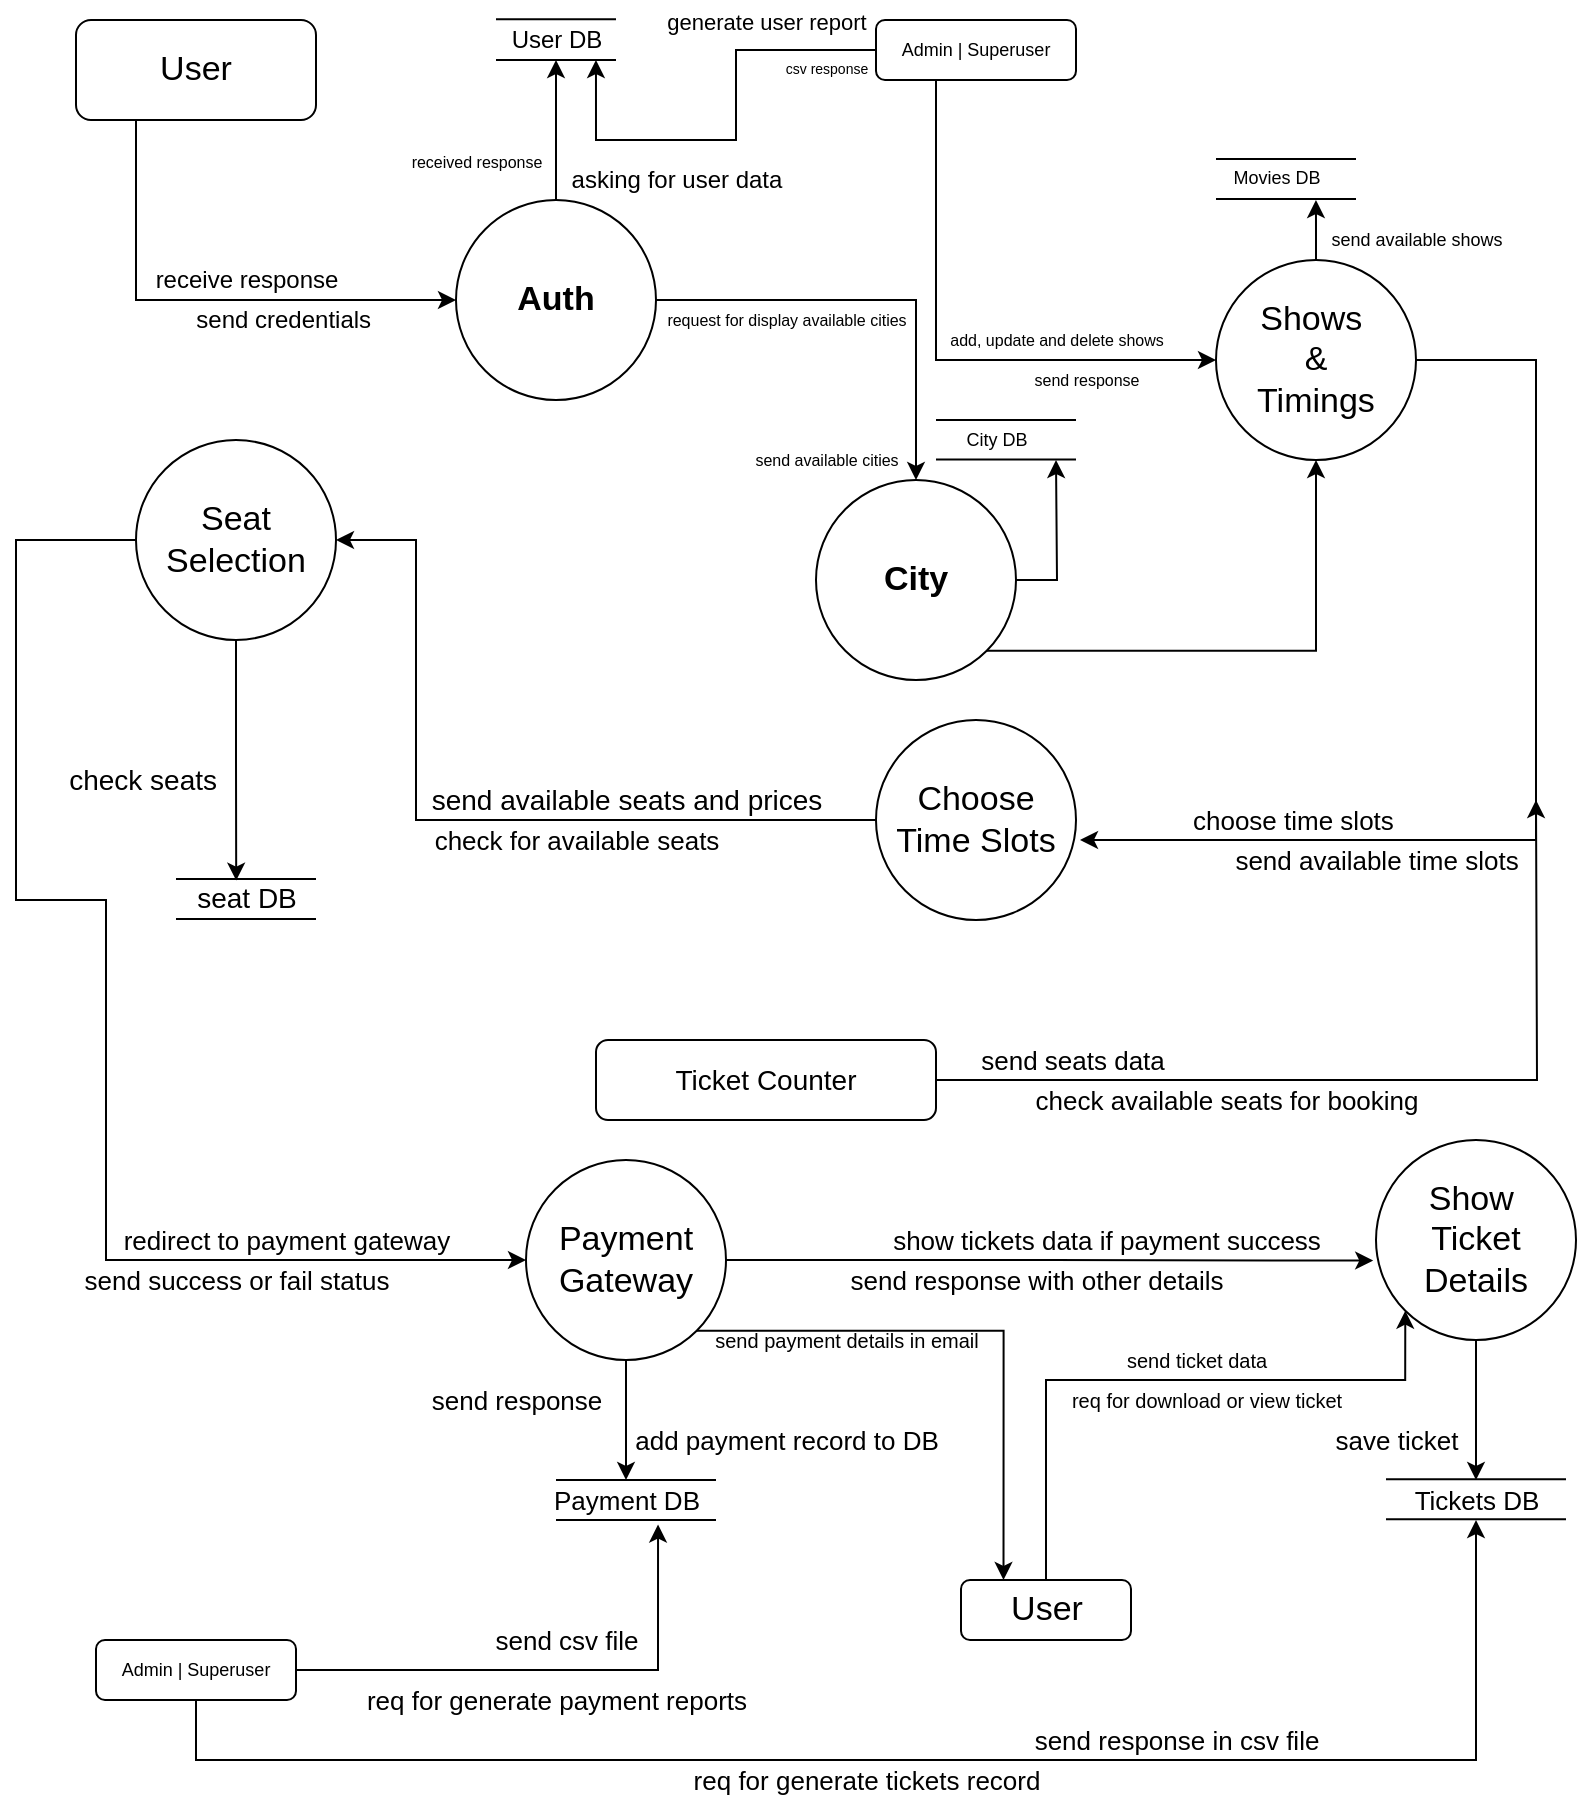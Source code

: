 <mxfile version="17.2.4" type="github">
  <diagram id="ON_uFstYy1kafic6odtV" name="Page-1">
    <mxGraphModel dx="1422" dy="851" grid="1" gridSize="10" guides="1" tooltips="1" connect="1" arrows="1" fold="1" page="1" pageScale="1" pageWidth="850" pageHeight="1100" math="0" shadow="0">
      <root>
        <mxCell id="0" />
        <mxCell id="1" parent="0" />
        <mxCell id="_phNsCbLZBcsNUAs6Ilp-49" style="edgeStyle=orthogonalEdgeStyle;rounded=0;orthogonalLoop=1;jettySize=auto;html=1;entryX=0;entryY=0.5;entryDx=0;entryDy=0;exitX=0.25;exitY=1;exitDx=0;exitDy=0;" edge="1" parent="1" source="_phNsCbLZBcsNUAs6Ilp-46" target="_phNsCbLZBcsNUAs6Ilp-48">
          <mxGeometry relative="1" as="geometry" />
        </mxCell>
        <mxCell id="_phNsCbLZBcsNUAs6Ilp-46" value="User" style="rounded=1;whiteSpace=wrap;html=1;fontSize=17;" vertex="1" parent="1">
          <mxGeometry x="80" y="90" width="120" height="50" as="geometry" />
        </mxCell>
        <mxCell id="_phNsCbLZBcsNUAs6Ilp-57" value="" style="edgeStyle=orthogonalEdgeStyle;rounded=0;orthogonalLoop=1;jettySize=auto;html=1;" edge="1" parent="1" source="_phNsCbLZBcsNUAs6Ilp-48" target="_phNsCbLZBcsNUAs6Ilp-55">
          <mxGeometry relative="1" as="geometry" />
        </mxCell>
        <mxCell id="_phNsCbLZBcsNUAs6Ilp-60" style="edgeStyle=orthogonalEdgeStyle;rounded=0;orthogonalLoop=1;jettySize=auto;html=1;fontSize=8;" edge="1" parent="1" source="_phNsCbLZBcsNUAs6Ilp-48" target="_phNsCbLZBcsNUAs6Ilp-52">
          <mxGeometry relative="1" as="geometry" />
        </mxCell>
        <mxCell id="_phNsCbLZBcsNUAs6Ilp-48" value="&lt;font style=&quot;font-size: 17px&quot;&gt;&lt;b&gt;Auth&lt;/b&gt;&lt;br&gt;&lt;/font&gt;" style="ellipse;whiteSpace=wrap;html=1;aspect=fixed;" vertex="1" parent="1">
          <mxGeometry x="270" y="180" width="100" height="100" as="geometry" />
        </mxCell>
        <mxCell id="_phNsCbLZBcsNUAs6Ilp-50" value="send credentials&amp;nbsp;" style="text;html=1;align=center;verticalAlign=middle;resizable=0;points=[];autosize=1;strokeColor=none;fillColor=none;" vertex="1" parent="1">
          <mxGeometry x="130" y="230" width="110" height="20" as="geometry" />
        </mxCell>
        <mxCell id="_phNsCbLZBcsNUAs6Ilp-51" value="receive response" style="text;html=1;align=center;verticalAlign=middle;resizable=0;points=[];autosize=1;strokeColor=none;fillColor=none;" vertex="1" parent="1">
          <mxGeometry x="110" y="210" width="110" height="20" as="geometry" />
        </mxCell>
        <mxCell id="_phNsCbLZBcsNUAs6Ilp-70" style="edgeStyle=orthogonalEdgeStyle;rounded=0;orthogonalLoop=1;jettySize=auto;html=1;fontSize=9;" edge="1" parent="1" source="_phNsCbLZBcsNUAs6Ilp-52">
          <mxGeometry relative="1" as="geometry">
            <mxPoint x="570" y="310" as="targetPoint" />
          </mxGeometry>
        </mxCell>
        <mxCell id="_phNsCbLZBcsNUAs6Ilp-73" style="edgeStyle=orthogonalEdgeStyle;rounded=0;orthogonalLoop=1;jettySize=auto;html=1;exitX=1;exitY=1;exitDx=0;exitDy=0;entryX=0.5;entryY=1;entryDx=0;entryDy=0;fontSize=9;" edge="1" parent="1" source="_phNsCbLZBcsNUAs6Ilp-52" target="_phNsCbLZBcsNUAs6Ilp-72">
          <mxGeometry relative="1" as="geometry" />
        </mxCell>
        <mxCell id="_phNsCbLZBcsNUAs6Ilp-52" value="&lt;font style=&quot;font-size: 17px&quot;&gt;&lt;b&gt;City&lt;/b&gt;&lt;br&gt;&lt;/font&gt;" style="ellipse;whiteSpace=wrap;html=1;aspect=fixed;" vertex="1" parent="1">
          <mxGeometry x="450" y="320" width="100" height="100" as="geometry" />
        </mxCell>
        <mxCell id="_phNsCbLZBcsNUAs6Ilp-53" value="" style="endArrow=none;html=1;rounded=0;" edge="1" parent="1">
          <mxGeometry width="50" height="50" relative="1" as="geometry">
            <mxPoint x="350" y="89.66" as="sourcePoint" />
            <mxPoint x="290" y="89.66" as="targetPoint" />
          </mxGeometry>
        </mxCell>
        <mxCell id="_phNsCbLZBcsNUAs6Ilp-54" value="" style="endArrow=none;html=1;rounded=0;" edge="1" parent="1">
          <mxGeometry width="50" height="50" relative="1" as="geometry">
            <mxPoint x="350" y="110" as="sourcePoint" />
            <mxPoint x="290" y="110" as="targetPoint" />
          </mxGeometry>
        </mxCell>
        <mxCell id="_phNsCbLZBcsNUAs6Ilp-55" value="User DB" style="text;html=1;align=center;verticalAlign=middle;resizable=0;points=[];autosize=1;strokeColor=none;fillColor=none;" vertex="1" parent="1">
          <mxGeometry x="290" y="90" width="60" height="20" as="geometry" />
        </mxCell>
        <mxCell id="_phNsCbLZBcsNUAs6Ilp-58" value="asking for user data" style="text;html=1;align=center;verticalAlign=middle;resizable=0;points=[];autosize=1;strokeColor=none;fillColor=none;" vertex="1" parent="1">
          <mxGeometry x="320" y="160" width="120" height="20" as="geometry" />
        </mxCell>
        <mxCell id="_phNsCbLZBcsNUAs6Ilp-59" value="&lt;font style=&quot;font-size: 8px&quot;&gt;received response&lt;/font&gt;" style="text;html=1;align=center;verticalAlign=middle;resizable=0;points=[];autosize=1;strokeColor=none;fillColor=none;" vertex="1" parent="1">
          <mxGeometry x="240" y="150" width="80" height="20" as="geometry" />
        </mxCell>
        <mxCell id="_phNsCbLZBcsNUAs6Ilp-62" value="request for display available cities" style="text;html=1;align=center;verticalAlign=middle;resizable=0;points=[];autosize=1;strokeColor=none;fillColor=none;fontSize=8;" vertex="1" parent="1">
          <mxGeometry x="370" y="230" width="130" height="20" as="geometry" />
        </mxCell>
        <mxCell id="_phNsCbLZBcsNUAs6Ilp-63" value="send available cities" style="text;html=1;align=center;verticalAlign=middle;resizable=0;points=[];autosize=1;strokeColor=none;fillColor=none;fontSize=8;" vertex="1" parent="1">
          <mxGeometry x="410" y="300" width="90" height="20" as="geometry" />
        </mxCell>
        <mxCell id="_phNsCbLZBcsNUAs6Ilp-64" value="" style="endArrow=none;html=1;rounded=0;fontSize=8;" edge="1" parent="1">
          <mxGeometry width="50" height="50" relative="1" as="geometry">
            <mxPoint x="510" y="290" as="sourcePoint" />
            <mxPoint x="580" y="290" as="targetPoint" />
          </mxGeometry>
        </mxCell>
        <mxCell id="_phNsCbLZBcsNUAs6Ilp-65" value="" style="endArrow=none;html=1;rounded=0;fontSize=8;" edge="1" parent="1">
          <mxGeometry width="50" height="50" relative="1" as="geometry">
            <mxPoint x="510" y="309.7" as="sourcePoint" />
            <mxPoint x="580" y="309.7" as="targetPoint" />
          </mxGeometry>
        </mxCell>
        <mxCell id="_phNsCbLZBcsNUAs6Ilp-66" value="&lt;font style=&quot;font-size: 9px&quot;&gt;City DB&lt;/font&gt;" style="text;html=1;align=center;verticalAlign=middle;resizable=0;points=[];autosize=1;strokeColor=none;fillColor=none;fontSize=8;" vertex="1" parent="1">
          <mxGeometry x="515" y="290" width="50" height="20" as="geometry" />
        </mxCell>
        <mxCell id="_phNsCbLZBcsNUAs6Ilp-78" style="edgeStyle=orthogonalEdgeStyle;rounded=0;orthogonalLoop=1;jettySize=auto;html=1;entryX=0.833;entryY=1.027;entryDx=0;entryDy=0;entryPerimeter=0;fontSize=9;" edge="1" parent="1" source="_phNsCbLZBcsNUAs6Ilp-72" target="_phNsCbLZBcsNUAs6Ilp-76">
          <mxGeometry relative="1" as="geometry" />
        </mxCell>
        <mxCell id="_phNsCbLZBcsNUAs6Ilp-106" style="edgeStyle=orthogonalEdgeStyle;rounded=0;orthogonalLoop=1;jettySize=auto;html=1;entryX=1.02;entryY=0.6;entryDx=0;entryDy=0;entryPerimeter=0;fontSize=13;" edge="1" parent="1" source="_phNsCbLZBcsNUAs6Ilp-72" target="_phNsCbLZBcsNUAs6Ilp-103">
          <mxGeometry relative="1" as="geometry">
            <Array as="points">
              <mxPoint x="810" y="260" />
              <mxPoint x="810" y="500" />
            </Array>
          </mxGeometry>
        </mxCell>
        <mxCell id="_phNsCbLZBcsNUAs6Ilp-72" value="&lt;font style=&quot;font-size: 17px&quot;&gt;Shows&amp;nbsp;&lt;br&gt;&amp;amp;&lt;br&gt;Timings&lt;br&gt;&lt;/font&gt;" style="ellipse;whiteSpace=wrap;html=1;aspect=fixed;" vertex="1" parent="1">
          <mxGeometry x="650" y="210" width="100" height="100" as="geometry" />
        </mxCell>
        <mxCell id="_phNsCbLZBcsNUAs6Ilp-74" value="" style="endArrow=none;html=1;rounded=0;fontSize=9;" edge="1" parent="1">
          <mxGeometry width="50" height="50" relative="1" as="geometry">
            <mxPoint x="650" y="159.46" as="sourcePoint" />
            <mxPoint x="720" y="159.46" as="targetPoint" />
          </mxGeometry>
        </mxCell>
        <mxCell id="_phNsCbLZBcsNUAs6Ilp-75" value="" style="endArrow=none;html=1;rounded=0;fontSize=9;" edge="1" parent="1">
          <mxGeometry width="50" height="50" relative="1" as="geometry">
            <mxPoint x="650" y="179.46" as="sourcePoint" />
            <mxPoint x="720" y="179.46" as="targetPoint" />
          </mxGeometry>
        </mxCell>
        <mxCell id="_phNsCbLZBcsNUAs6Ilp-76" value="Movies DB" style="text;html=1;align=center;verticalAlign=middle;resizable=0;points=[];autosize=1;strokeColor=none;fillColor=none;fontSize=9;" vertex="1" parent="1">
          <mxGeometry x="650" y="159.46" width="60" height="20" as="geometry" />
        </mxCell>
        <mxCell id="_phNsCbLZBcsNUAs6Ilp-79" value="send available shows" style="text;html=1;align=center;verticalAlign=middle;resizable=0;points=[];autosize=1;strokeColor=none;fillColor=none;fontSize=9;" vertex="1" parent="1">
          <mxGeometry x="700" y="190" width="100" height="20" as="geometry" />
        </mxCell>
        <mxCell id="_phNsCbLZBcsNUAs6Ilp-83" style="edgeStyle=orthogonalEdgeStyle;rounded=0;orthogonalLoop=1;jettySize=auto;html=1;entryX=0;entryY=0.5;entryDx=0;entryDy=0;fontSize=9;exitX=0.3;exitY=1;exitDx=0;exitDy=0;exitPerimeter=0;" edge="1" parent="1" source="_phNsCbLZBcsNUAs6Ilp-82" target="_phNsCbLZBcsNUAs6Ilp-72">
          <mxGeometry relative="1" as="geometry" />
        </mxCell>
        <mxCell id="_phNsCbLZBcsNUAs6Ilp-87" style="edgeStyle=orthogonalEdgeStyle;rounded=0;orthogonalLoop=1;jettySize=auto;html=1;fontSize=8;entryX=0.833;entryY=1;entryDx=0;entryDy=0;entryPerimeter=0;" edge="1" parent="1" source="_phNsCbLZBcsNUAs6Ilp-82" target="_phNsCbLZBcsNUAs6Ilp-55">
          <mxGeometry relative="1" as="geometry">
            <mxPoint x="340" y="120" as="targetPoint" />
            <Array as="points">
              <mxPoint x="410" y="105" />
              <mxPoint x="410" y="150" />
              <mxPoint x="340" y="150" />
            </Array>
          </mxGeometry>
        </mxCell>
        <mxCell id="_phNsCbLZBcsNUAs6Ilp-82" value="Admin | Superuser" style="rounded=1;whiteSpace=wrap;html=1;fontSize=9;" vertex="1" parent="1">
          <mxGeometry x="480" y="90" width="100" height="30" as="geometry" />
        </mxCell>
        <mxCell id="_phNsCbLZBcsNUAs6Ilp-84" value="&lt;font style=&quot;font-size: 8px&quot;&gt;add, update and delete shows&lt;/font&gt;" style="text;html=1;align=center;verticalAlign=middle;resizable=0;points=[];autosize=1;strokeColor=none;fillColor=none;fontSize=9;" vertex="1" parent="1">
          <mxGeometry x="510" y="240" width="120" height="20" as="geometry" />
        </mxCell>
        <mxCell id="_phNsCbLZBcsNUAs6Ilp-86" value="&lt;font style=&quot;font-size: 8px&quot;&gt;send response&lt;/font&gt;" style="text;html=1;align=center;verticalAlign=middle;resizable=0;points=[];autosize=1;strokeColor=none;fillColor=none;fontSize=9;" vertex="1" parent="1">
          <mxGeometry x="550" y="260" width="70" height="20" as="geometry" />
        </mxCell>
        <mxCell id="_phNsCbLZBcsNUAs6Ilp-99" style="edgeStyle=orthogonalEdgeStyle;rounded=0;orthogonalLoop=1;jettySize=auto;html=1;entryX=0.43;entryY=0.042;entryDx=0;entryDy=0;entryPerimeter=0;fontSize=14;exitX=0.5;exitY=1;exitDx=0;exitDy=0;" edge="1" parent="1" source="_phNsCbLZBcsNUAs6Ilp-88" target="_phNsCbLZBcsNUAs6Ilp-95">
          <mxGeometry relative="1" as="geometry" />
        </mxCell>
        <mxCell id="_phNsCbLZBcsNUAs6Ilp-110" style="edgeStyle=orthogonalEdgeStyle;rounded=0;orthogonalLoop=1;jettySize=auto;html=1;entryX=0;entryY=0.5;entryDx=0;entryDy=0;fontSize=13;" edge="1" parent="1" source="_phNsCbLZBcsNUAs6Ilp-88" target="_phNsCbLZBcsNUAs6Ilp-109">
          <mxGeometry relative="1" as="geometry">
            <Array as="points">
              <mxPoint x="50" y="350" />
              <mxPoint x="50" y="530" />
              <mxPoint x="95" y="530" />
              <mxPoint x="95" y="710" />
            </Array>
          </mxGeometry>
        </mxCell>
        <mxCell id="_phNsCbLZBcsNUAs6Ilp-88" value="&lt;font style=&quot;font-size: 17px&quot;&gt;Seat Selection&lt;br&gt;&lt;/font&gt;" style="ellipse;whiteSpace=wrap;html=1;aspect=fixed;" vertex="1" parent="1">
          <mxGeometry x="110" y="300" width="100" height="100" as="geometry" />
        </mxCell>
        <mxCell id="_phNsCbLZBcsNUAs6Ilp-90" value="&lt;font style=&quot;font-size: 13px&quot;&gt;check for available seats&lt;/font&gt;" style="text;html=1;align=center;verticalAlign=middle;resizable=0;points=[];autosize=1;strokeColor=none;fillColor=none;fontSize=8;" vertex="1" parent="1">
          <mxGeometry x="250" y="490" width="160" height="20" as="geometry" />
        </mxCell>
        <mxCell id="_phNsCbLZBcsNUAs6Ilp-91" value="&lt;font style=&quot;font-size: 14px&quot;&gt;send available seats and prices&lt;/font&gt;" style="text;html=1;align=center;verticalAlign=middle;resizable=0;points=[];autosize=1;strokeColor=none;fillColor=none;fontSize=11;" vertex="1" parent="1">
          <mxGeometry x="250" y="470" width="210" height="20" as="geometry" />
        </mxCell>
        <mxCell id="_phNsCbLZBcsNUAs6Ilp-147" style="edgeStyle=orthogonalEdgeStyle;rounded=0;orthogonalLoop=1;jettySize=auto;html=1;fontSize=10;" edge="1" parent="1" source="_phNsCbLZBcsNUAs6Ilp-92">
          <mxGeometry relative="1" as="geometry">
            <mxPoint x="810" y="480" as="targetPoint" />
          </mxGeometry>
        </mxCell>
        <mxCell id="_phNsCbLZBcsNUAs6Ilp-92" value="Ticket Counter" style="rounded=1;whiteSpace=wrap;html=1;fontSize=14;" vertex="1" parent="1">
          <mxGeometry x="340" y="600" width="170" height="40" as="geometry" />
        </mxCell>
        <mxCell id="_phNsCbLZBcsNUAs6Ilp-94" value="" style="endArrow=none;html=1;rounded=0;fontSize=14;" edge="1" parent="1">
          <mxGeometry width="50" height="50" relative="1" as="geometry">
            <mxPoint x="130" y="519.47" as="sourcePoint" />
            <mxPoint x="200" y="519.47" as="targetPoint" />
          </mxGeometry>
        </mxCell>
        <mxCell id="_phNsCbLZBcsNUAs6Ilp-95" value="seat DB" style="text;html=1;align=center;verticalAlign=middle;resizable=0;points=[];autosize=1;strokeColor=none;fillColor=none;fontSize=14;" vertex="1" parent="1">
          <mxGeometry x="130" y="519.47" width="70" height="20" as="geometry" />
        </mxCell>
        <mxCell id="_phNsCbLZBcsNUAs6Ilp-97" value="" style="endArrow=none;html=1;rounded=0;fontSize=14;" edge="1" parent="1">
          <mxGeometry width="50" height="50" relative="1" as="geometry">
            <mxPoint x="130" y="539.47" as="sourcePoint" />
            <mxPoint x="200" y="539.47" as="targetPoint" />
          </mxGeometry>
        </mxCell>
        <mxCell id="_phNsCbLZBcsNUAs6Ilp-100" value="check seats&amp;nbsp;" style="text;html=1;align=center;verticalAlign=middle;resizable=0;points=[];autosize=1;strokeColor=none;fillColor=none;fontSize=14;" vertex="1" parent="1">
          <mxGeometry x="70" y="460" width="90" height="20" as="geometry" />
        </mxCell>
        <mxCell id="_phNsCbLZBcsNUAs6Ilp-101" value="&lt;font style=&quot;font-size: 13px&quot;&gt;check available seats for booking&lt;/font&gt;" style="text;html=1;align=center;verticalAlign=middle;resizable=0;points=[];autosize=1;strokeColor=none;fillColor=none;fontSize=14;" vertex="1" parent="1">
          <mxGeometry x="550" y="620" width="210" height="20" as="geometry" />
        </mxCell>
        <mxCell id="_phNsCbLZBcsNUAs6Ilp-102" value="send seats data" style="text;html=1;align=center;verticalAlign=middle;resizable=0;points=[];autosize=1;strokeColor=none;fillColor=none;fontSize=13;" vertex="1" parent="1">
          <mxGeometry x="522.5" y="600" width="110" height="20" as="geometry" />
        </mxCell>
        <mxCell id="_phNsCbLZBcsNUAs6Ilp-104" style="edgeStyle=orthogonalEdgeStyle;rounded=0;orthogonalLoop=1;jettySize=auto;html=1;entryX=1;entryY=0.5;entryDx=0;entryDy=0;fontSize=13;" edge="1" parent="1" source="_phNsCbLZBcsNUAs6Ilp-103" target="_phNsCbLZBcsNUAs6Ilp-88">
          <mxGeometry relative="1" as="geometry">
            <Array as="points">
              <mxPoint x="250" y="490" />
              <mxPoint x="250" y="350" />
            </Array>
          </mxGeometry>
        </mxCell>
        <mxCell id="_phNsCbLZBcsNUAs6Ilp-103" value="&lt;font style=&quot;font-size: 17px&quot;&gt;Choose&lt;br&gt;Time Slots&lt;br&gt;&lt;/font&gt;" style="ellipse;whiteSpace=wrap;html=1;aspect=fixed;" vertex="1" parent="1">
          <mxGeometry x="480" y="440" width="100" height="100" as="geometry" />
        </mxCell>
        <mxCell id="_phNsCbLZBcsNUAs6Ilp-107" value="choose time slots&amp;nbsp;" style="text;html=1;align=center;verticalAlign=middle;resizable=0;points=[];autosize=1;strokeColor=none;fillColor=none;fontSize=13;" vertex="1" parent="1">
          <mxGeometry x="630" y="480" width="120" height="20" as="geometry" />
        </mxCell>
        <mxCell id="_phNsCbLZBcsNUAs6Ilp-108" value="send available time slots" style="text;html=1;align=center;verticalAlign=middle;resizable=0;points=[];autosize=1;strokeColor=none;fillColor=none;fontSize=13;" vertex="1" parent="1">
          <mxGeometry x="650" y="500" width="160" height="20" as="geometry" />
        </mxCell>
        <mxCell id="_phNsCbLZBcsNUAs6Ilp-117" value="" style="edgeStyle=orthogonalEdgeStyle;rounded=0;orthogonalLoop=1;jettySize=auto;html=1;fontSize=13;" edge="1" parent="1" source="_phNsCbLZBcsNUAs6Ilp-109" target="_phNsCbLZBcsNUAs6Ilp-116">
          <mxGeometry relative="1" as="geometry" />
        </mxCell>
        <mxCell id="_phNsCbLZBcsNUAs6Ilp-121" style="edgeStyle=orthogonalEdgeStyle;rounded=0;orthogonalLoop=1;jettySize=auto;html=1;entryX=-0.014;entryY=0.603;entryDx=0;entryDy=0;entryPerimeter=0;fontSize=13;" edge="1" parent="1" source="_phNsCbLZBcsNUAs6Ilp-109" target="_phNsCbLZBcsNUAs6Ilp-120">
          <mxGeometry relative="1" as="geometry" />
        </mxCell>
        <mxCell id="_phNsCbLZBcsNUAs6Ilp-145" style="edgeStyle=orthogonalEdgeStyle;rounded=0;orthogonalLoop=1;jettySize=auto;html=1;exitX=1;exitY=1;exitDx=0;exitDy=0;entryX=0.25;entryY=0;entryDx=0;entryDy=0;fontSize=10;" edge="1" parent="1" source="_phNsCbLZBcsNUAs6Ilp-109" target="_phNsCbLZBcsNUAs6Ilp-141">
          <mxGeometry relative="1" as="geometry" />
        </mxCell>
        <mxCell id="_phNsCbLZBcsNUAs6Ilp-109" value="&lt;font style=&quot;font-size: 17px&quot;&gt;Payment&lt;br&gt;Gateway&lt;br&gt;&lt;/font&gt;" style="ellipse;whiteSpace=wrap;html=1;aspect=fixed;" vertex="1" parent="1">
          <mxGeometry x="305" y="660" width="100" height="100" as="geometry" />
        </mxCell>
        <mxCell id="_phNsCbLZBcsNUAs6Ilp-111" value="redirect to payment gateway" style="text;html=1;align=center;verticalAlign=middle;resizable=0;points=[];autosize=1;strokeColor=none;fillColor=none;fontSize=13;" vertex="1" parent="1">
          <mxGeometry x="95" y="690" width="180" height="20" as="geometry" />
        </mxCell>
        <mxCell id="_phNsCbLZBcsNUAs6Ilp-112" value="send success or fail status" style="text;html=1;align=center;verticalAlign=middle;resizable=0;points=[];autosize=1;strokeColor=none;fillColor=none;fontSize=13;" vertex="1" parent="1">
          <mxGeometry x="75" y="710" width="170" height="20" as="geometry" />
        </mxCell>
        <mxCell id="_phNsCbLZBcsNUAs6Ilp-114" value="" style="endArrow=none;html=1;rounded=0;fontSize=13;" edge="1" parent="1">
          <mxGeometry width="50" height="50" relative="1" as="geometry">
            <mxPoint x="320" y="840" as="sourcePoint" />
            <mxPoint x="400" y="840" as="targetPoint" />
          </mxGeometry>
        </mxCell>
        <mxCell id="_phNsCbLZBcsNUAs6Ilp-115" value="" style="endArrow=none;html=1;rounded=0;fontSize=13;" edge="1" parent="1">
          <mxGeometry width="50" height="50" relative="1" as="geometry">
            <mxPoint x="320" y="820.0" as="sourcePoint" />
            <mxPoint x="400" y="820.0" as="targetPoint" />
          </mxGeometry>
        </mxCell>
        <mxCell id="_phNsCbLZBcsNUAs6Ilp-116" value="Payment DB" style="text;html=1;align=center;verticalAlign=middle;resizable=0;points=[];autosize=1;strokeColor=none;fillColor=none;fontSize=13;" vertex="1" parent="1">
          <mxGeometry x="310" y="820" width="90" height="20" as="geometry" />
        </mxCell>
        <mxCell id="_phNsCbLZBcsNUAs6Ilp-118" value="add payment record to DB" style="text;html=1;align=center;verticalAlign=middle;resizable=0;points=[];autosize=1;strokeColor=none;fillColor=none;fontSize=13;" vertex="1" parent="1">
          <mxGeometry x="350" y="790" width="170" height="20" as="geometry" />
        </mxCell>
        <mxCell id="_phNsCbLZBcsNUAs6Ilp-119" value="send response" style="text;html=1;align=center;verticalAlign=middle;resizable=0;points=[];autosize=1;strokeColor=none;fillColor=none;fontSize=13;" vertex="1" parent="1">
          <mxGeometry x="250" y="770" width="100" height="20" as="geometry" />
        </mxCell>
        <mxCell id="_phNsCbLZBcsNUAs6Ilp-129" style="edgeStyle=orthogonalEdgeStyle;rounded=0;orthogonalLoop=1;jettySize=auto;html=1;fontSize=13;" edge="1" parent="1" source="_phNsCbLZBcsNUAs6Ilp-120" target="_phNsCbLZBcsNUAs6Ilp-126">
          <mxGeometry relative="1" as="geometry" />
        </mxCell>
        <mxCell id="_phNsCbLZBcsNUAs6Ilp-120" value="&lt;font style=&quot;font-size: 17px&quot;&gt;Show&amp;nbsp;&lt;br&gt;Ticket&lt;br&gt;Details&lt;br&gt;&lt;/font&gt;" style="ellipse;whiteSpace=wrap;html=1;aspect=fixed;" vertex="1" parent="1">
          <mxGeometry x="730" y="650" width="100" height="100" as="geometry" />
        </mxCell>
        <mxCell id="_phNsCbLZBcsNUAs6Ilp-122" value="show tickets data if payment success" style="text;html=1;align=center;verticalAlign=middle;resizable=0;points=[];autosize=1;strokeColor=none;fillColor=none;fontSize=13;" vertex="1" parent="1">
          <mxGeometry x="480" y="690" width="230" height="20" as="geometry" />
        </mxCell>
        <mxCell id="_phNsCbLZBcsNUAs6Ilp-123" value="send response with other details" style="text;html=1;align=center;verticalAlign=middle;resizable=0;points=[];autosize=1;strokeColor=none;fillColor=none;fontSize=13;" vertex="1" parent="1">
          <mxGeometry x="460" y="710" width="200" height="20" as="geometry" />
        </mxCell>
        <mxCell id="_phNsCbLZBcsNUAs6Ilp-125" value="" style="endArrow=none;html=1;rounded=0;fontSize=13;" edge="1" parent="1">
          <mxGeometry width="50" height="50" relative="1" as="geometry">
            <mxPoint x="735" y="839.63" as="sourcePoint" />
            <mxPoint x="825" y="839.63" as="targetPoint" />
          </mxGeometry>
        </mxCell>
        <mxCell id="_phNsCbLZBcsNUAs6Ilp-126" value="Tickets DB" style="text;html=1;align=center;verticalAlign=middle;resizable=0;points=[];autosize=1;strokeColor=none;fillColor=none;fontSize=13;" vertex="1" parent="1">
          <mxGeometry x="740" y="820" width="80" height="20" as="geometry" />
        </mxCell>
        <mxCell id="_phNsCbLZBcsNUAs6Ilp-128" value="" style="endArrow=none;html=1;rounded=0;fontSize=13;" edge="1" parent="1">
          <mxGeometry width="50" height="50" relative="1" as="geometry">
            <mxPoint x="735" y="819.63" as="sourcePoint" />
            <mxPoint x="825" y="819.63" as="targetPoint" />
          </mxGeometry>
        </mxCell>
        <mxCell id="_phNsCbLZBcsNUAs6Ilp-130" value="save ticket" style="text;html=1;align=center;verticalAlign=middle;resizable=0;points=[];autosize=1;strokeColor=none;fillColor=none;fontSize=13;" vertex="1" parent="1">
          <mxGeometry x="700" y="790" width="80" height="20" as="geometry" />
        </mxCell>
        <mxCell id="_phNsCbLZBcsNUAs6Ilp-132" style="edgeStyle=orthogonalEdgeStyle;rounded=0;orthogonalLoop=1;jettySize=auto;html=1;entryX=0.678;entryY=1.114;entryDx=0;entryDy=0;entryPerimeter=0;fontSize=13;" edge="1" parent="1" source="_phNsCbLZBcsNUAs6Ilp-131" target="_phNsCbLZBcsNUAs6Ilp-116">
          <mxGeometry relative="1" as="geometry" />
        </mxCell>
        <mxCell id="_phNsCbLZBcsNUAs6Ilp-135" style="edgeStyle=orthogonalEdgeStyle;rounded=0;orthogonalLoop=1;jettySize=auto;html=1;fontSize=13;" edge="1" parent="1" source="_phNsCbLZBcsNUAs6Ilp-131" target="_phNsCbLZBcsNUAs6Ilp-126">
          <mxGeometry relative="1" as="geometry">
            <Array as="points">
              <mxPoint x="140" y="960" />
              <mxPoint x="780" y="960" />
            </Array>
          </mxGeometry>
        </mxCell>
        <mxCell id="_phNsCbLZBcsNUAs6Ilp-131" value="Admin | Superuser" style="rounded=1;whiteSpace=wrap;html=1;fontSize=9;" vertex="1" parent="1">
          <mxGeometry x="90" y="900" width="100" height="30" as="geometry" />
        </mxCell>
        <mxCell id="_phNsCbLZBcsNUAs6Ilp-133" value="req for generate payment reports" style="text;html=1;align=center;verticalAlign=middle;resizable=0;points=[];autosize=1;strokeColor=none;fillColor=none;fontSize=13;" vertex="1" parent="1">
          <mxGeometry x="215" y="920" width="210" height="20" as="geometry" />
        </mxCell>
        <mxCell id="_phNsCbLZBcsNUAs6Ilp-134" value="send csv file" style="text;html=1;align=center;verticalAlign=middle;resizable=0;points=[];autosize=1;strokeColor=none;fillColor=none;fontSize=13;" vertex="1" parent="1">
          <mxGeometry x="280" y="890" width="90" height="20" as="geometry" />
        </mxCell>
        <mxCell id="_phNsCbLZBcsNUAs6Ilp-136" value="req for generate tickets record" style="text;html=1;align=center;verticalAlign=middle;resizable=0;points=[];autosize=1;strokeColor=none;fillColor=none;fontSize=13;" vertex="1" parent="1">
          <mxGeometry x="380" y="960" width="190" height="20" as="geometry" />
        </mxCell>
        <mxCell id="_phNsCbLZBcsNUAs6Ilp-137" value="send response in csv file" style="text;html=1;align=center;verticalAlign=middle;resizable=0;points=[];autosize=1;strokeColor=none;fillColor=none;fontSize=13;" vertex="1" parent="1">
          <mxGeometry x="550" y="940" width="160" height="20" as="geometry" />
        </mxCell>
        <mxCell id="_phNsCbLZBcsNUAs6Ilp-138" value="&lt;font style=&quot;font-size: 11px&quot;&gt;generate user report&lt;/font&gt;" style="text;html=1;align=center;verticalAlign=middle;resizable=0;points=[];autosize=1;strokeColor=none;fillColor=none;fontSize=13;" vertex="1" parent="1">
          <mxGeometry x="365" y="80" width="120" height="20" as="geometry" />
        </mxCell>
        <mxCell id="_phNsCbLZBcsNUAs6Ilp-140" value="csv response" style="text;html=1;align=center;verticalAlign=middle;resizable=0;points=[];autosize=1;strokeColor=none;fillColor=none;fontSize=7;" vertex="1" parent="1">
          <mxGeometry x="425" y="110" width="60" height="10" as="geometry" />
        </mxCell>
        <mxCell id="_phNsCbLZBcsNUAs6Ilp-142" style="edgeStyle=orthogonalEdgeStyle;rounded=0;orthogonalLoop=1;jettySize=auto;html=1;entryX=0;entryY=1;entryDx=0;entryDy=0;fontSize=7;" edge="1" parent="1" source="_phNsCbLZBcsNUAs6Ilp-141" target="_phNsCbLZBcsNUAs6Ilp-120">
          <mxGeometry relative="1" as="geometry">
            <Array as="points">
              <mxPoint x="565" y="770" />
              <mxPoint x="745" y="770" />
            </Array>
          </mxGeometry>
        </mxCell>
        <mxCell id="_phNsCbLZBcsNUAs6Ilp-141" value="User" style="rounded=1;whiteSpace=wrap;html=1;fontSize=17;" vertex="1" parent="1">
          <mxGeometry x="522.5" y="870" width="85" height="30" as="geometry" />
        </mxCell>
        <mxCell id="_phNsCbLZBcsNUAs6Ilp-143" value="&lt;font style=&quot;font-size: 10px&quot;&gt;req for download or view ticket&lt;/font&gt;" style="text;html=1;align=center;verticalAlign=middle;resizable=0;points=[];autosize=1;strokeColor=none;fillColor=none;fontSize=7;" vertex="1" parent="1">
          <mxGeometry x="570" y="775" width="150" height="10" as="geometry" />
        </mxCell>
        <mxCell id="_phNsCbLZBcsNUAs6Ilp-144" value="send ticket data" style="text;html=1;align=center;verticalAlign=middle;resizable=0;points=[];autosize=1;strokeColor=none;fillColor=none;fontSize=10;" vertex="1" parent="1">
          <mxGeometry x="595" y="750" width="90" height="20" as="geometry" />
        </mxCell>
        <mxCell id="_phNsCbLZBcsNUAs6Ilp-146" value="send payment details in email" style="text;html=1;align=center;verticalAlign=middle;resizable=0;points=[];autosize=1;strokeColor=none;fillColor=none;fontSize=10;" vertex="1" parent="1">
          <mxGeometry x="390" y="740" width="150" height="20" as="geometry" />
        </mxCell>
      </root>
    </mxGraphModel>
  </diagram>
</mxfile>

